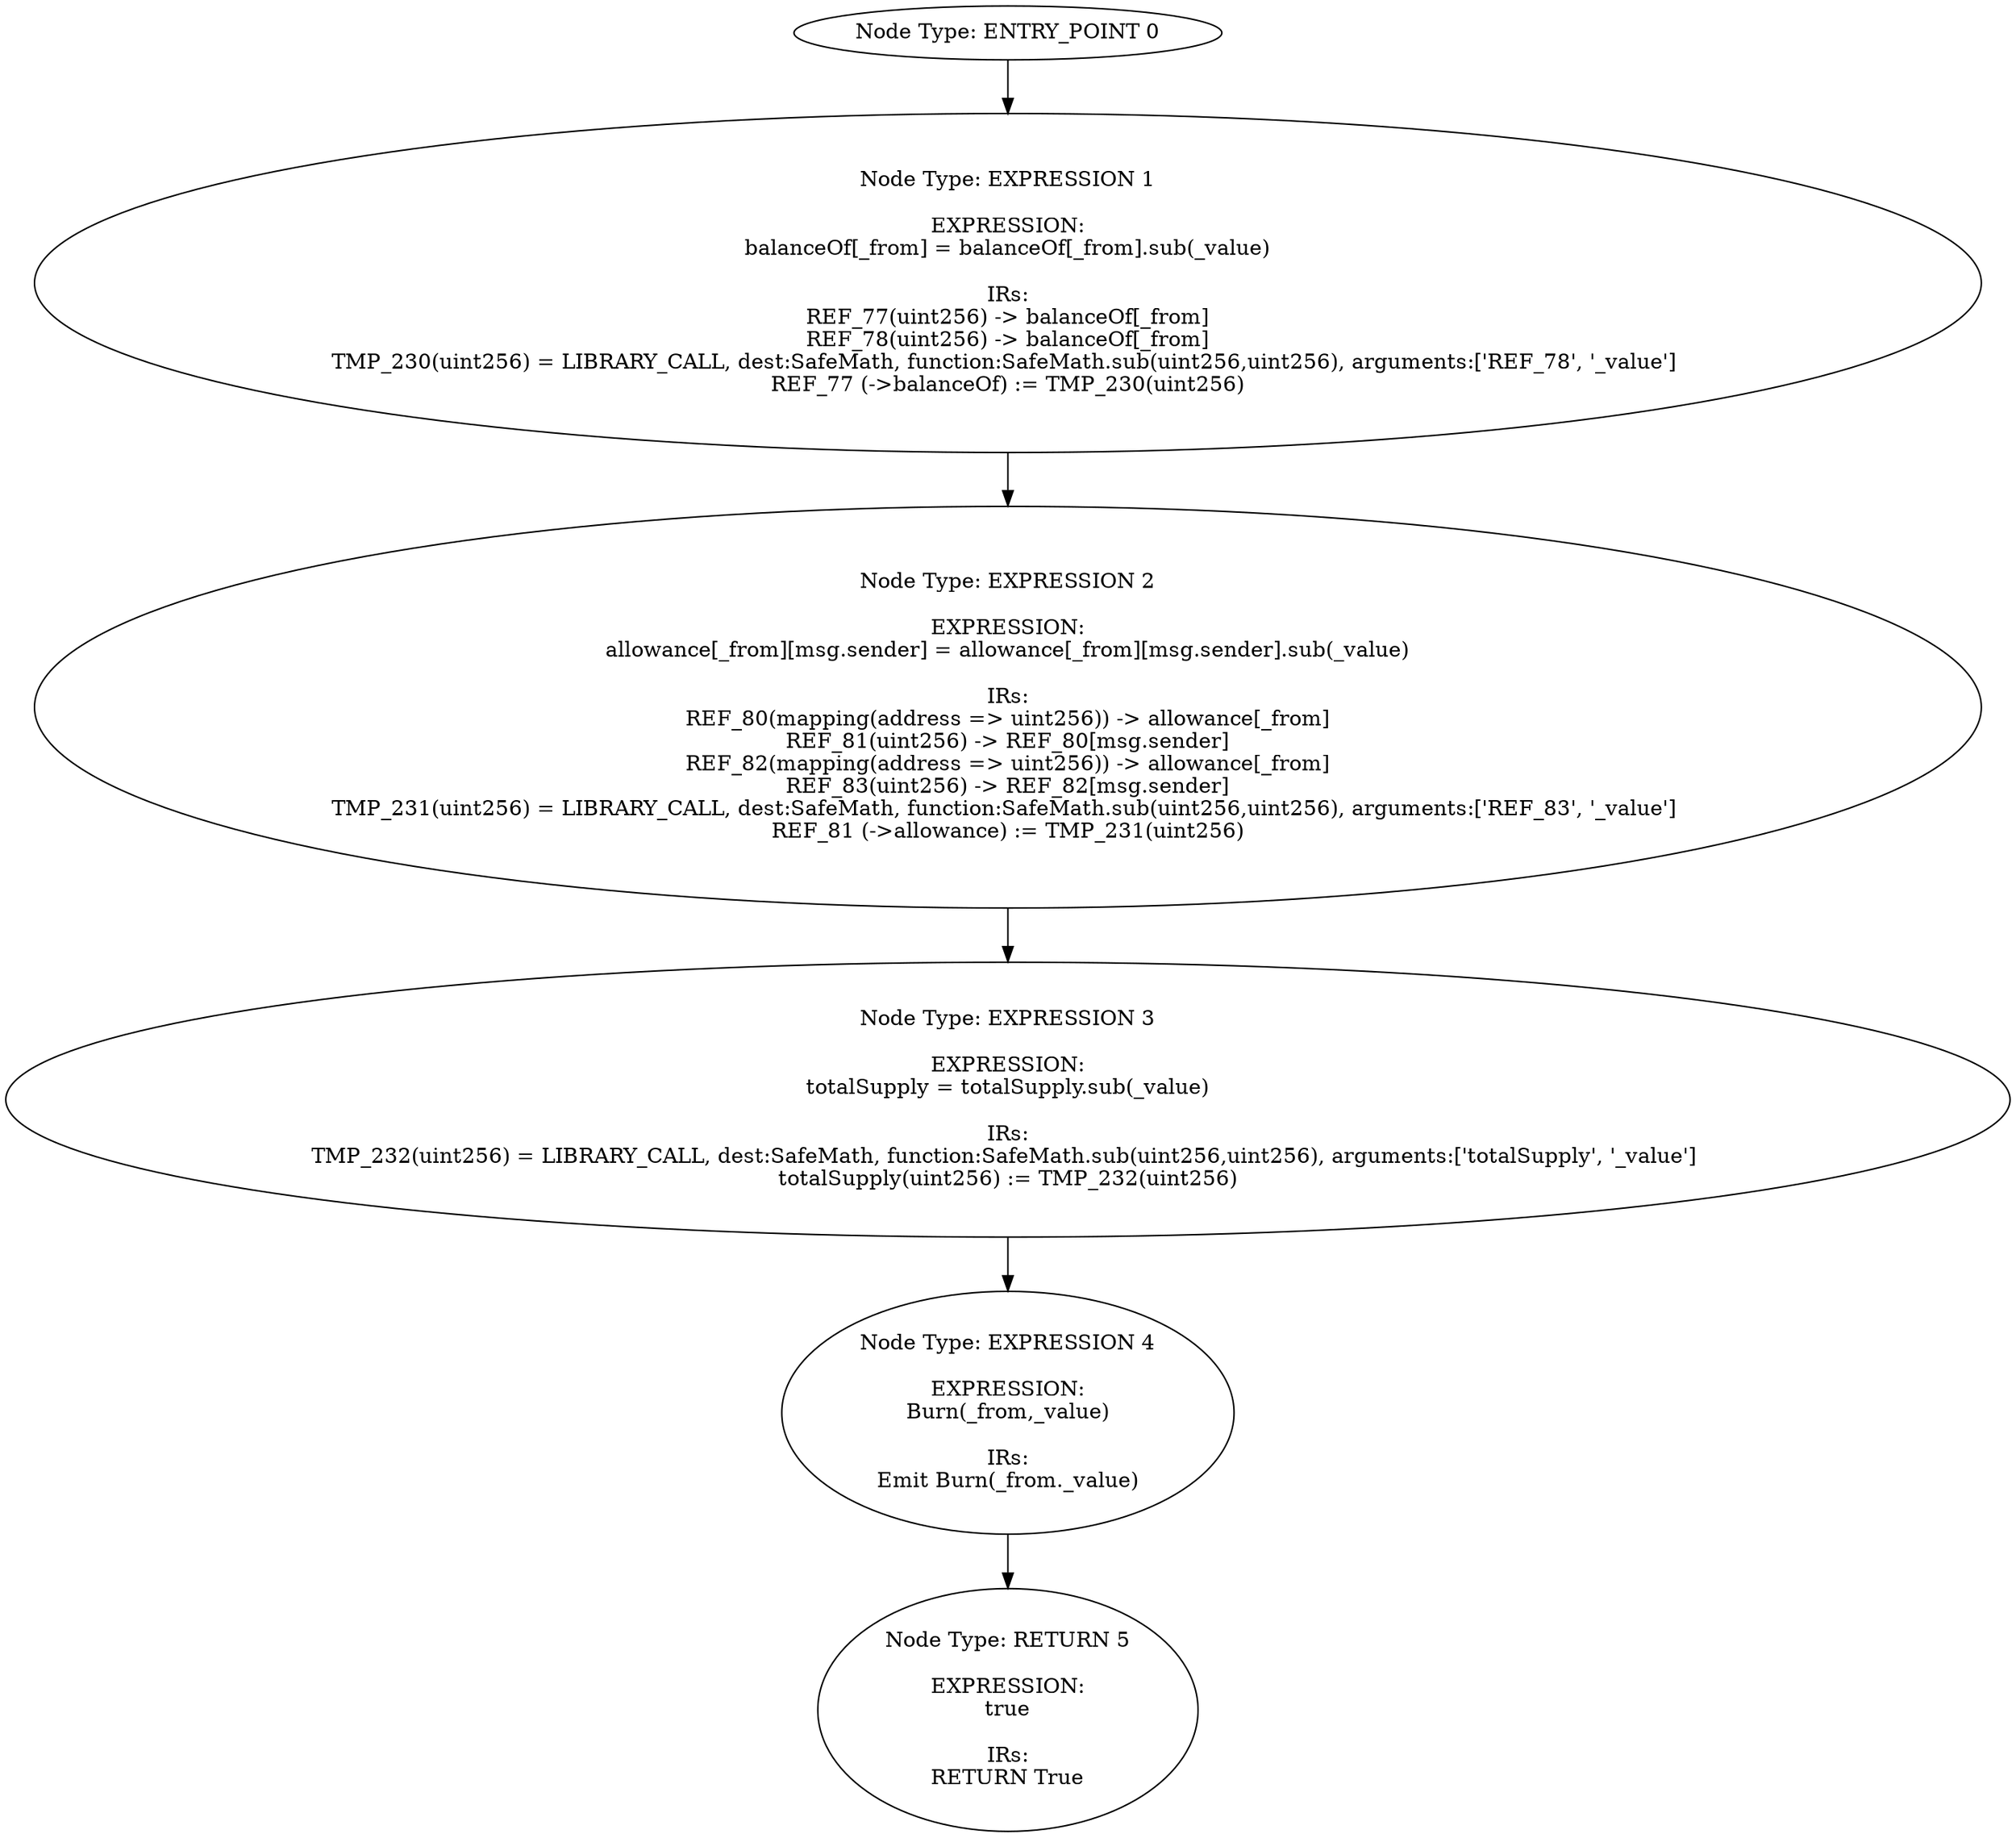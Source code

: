 digraph{
0[label="Node Type: ENTRY_POINT 0
"];
0->1;
1[label="Node Type: EXPRESSION 1

EXPRESSION:
balanceOf[_from] = balanceOf[_from].sub(_value)

IRs:
REF_77(uint256) -> balanceOf[_from]
REF_78(uint256) -> balanceOf[_from]
TMP_230(uint256) = LIBRARY_CALL, dest:SafeMath, function:SafeMath.sub(uint256,uint256), arguments:['REF_78', '_value'] 
REF_77 (->balanceOf) := TMP_230(uint256)"];
1->2;
2[label="Node Type: EXPRESSION 2

EXPRESSION:
allowance[_from][msg.sender] = allowance[_from][msg.sender].sub(_value)

IRs:
REF_80(mapping(address => uint256)) -> allowance[_from]
REF_81(uint256) -> REF_80[msg.sender]
REF_82(mapping(address => uint256)) -> allowance[_from]
REF_83(uint256) -> REF_82[msg.sender]
TMP_231(uint256) = LIBRARY_CALL, dest:SafeMath, function:SafeMath.sub(uint256,uint256), arguments:['REF_83', '_value'] 
REF_81 (->allowance) := TMP_231(uint256)"];
2->3;
3[label="Node Type: EXPRESSION 3

EXPRESSION:
totalSupply = totalSupply.sub(_value)

IRs:
TMP_232(uint256) = LIBRARY_CALL, dest:SafeMath, function:SafeMath.sub(uint256,uint256), arguments:['totalSupply', '_value'] 
totalSupply(uint256) := TMP_232(uint256)"];
3->4;
4[label="Node Type: EXPRESSION 4

EXPRESSION:
Burn(_from,_value)

IRs:
Emit Burn(_from._value)"];
4->5;
5[label="Node Type: RETURN 5

EXPRESSION:
true

IRs:
RETURN True"];
}
